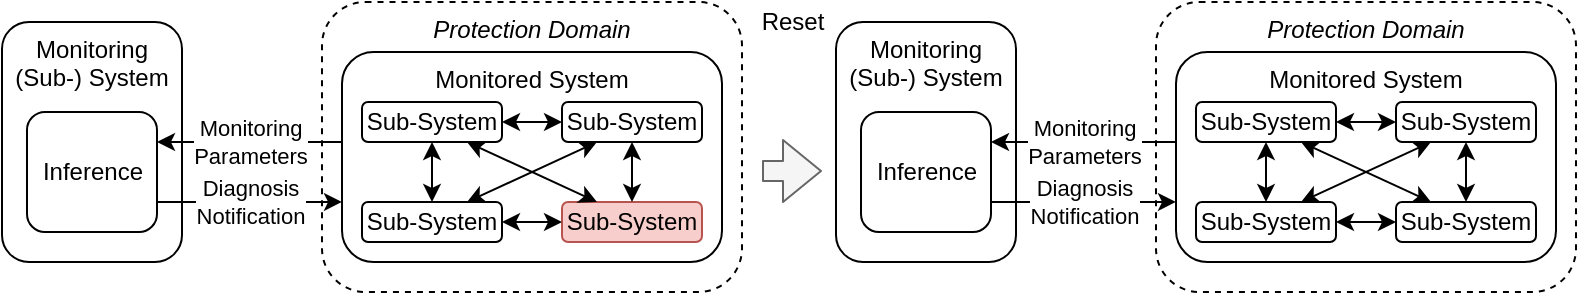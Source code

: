 <mxfile version="13.0.9" type="device"><diagram id="eI8qTv_xilG7WhjtvAVA" name="Page-1"><mxGraphModel dx="786" dy="491" grid="1" gridSize="10" guides="1" tooltips="1" connect="1" arrows="1" fold="1" page="1" pageScale="1" pageWidth="827" pageHeight="1169" math="0" shadow="0"><root><mxCell id="0"/><mxCell id="1" parent="0"/><mxCell id="GT_qpiZwt0h4dD1-v4e6-1" value="&lt;i&gt;Protection Domain&lt;/i&gt;" style="rounded=1;whiteSpace=wrap;html=1;dashed=1;verticalAlign=top;" parent="1" vertex="1"><mxGeometry x="200" y="110" width="210" height="145" as="geometry"/></mxCell><mxCell id="xZWoN5bpG_jSXDX9d5QY-1" value="Monitoring&lt;br&gt;(Sub-) System" style="rounded=1;whiteSpace=wrap;html=1;verticalAlign=top;" parent="1" vertex="1"><mxGeometry x="40" y="120" width="90" height="120" as="geometry"/></mxCell><mxCell id="xZWoN5bpG_jSXDX9d5QY-2" value="Monitored System" style="rounded=1;whiteSpace=wrap;html=1;verticalAlign=top;" parent="1" vertex="1"><mxGeometry x="210" y="135" width="190" height="105" as="geometry"/></mxCell><mxCell id="xZWoN5bpG_jSXDX9d5QY-5" value="Monitoring&lt;br&gt;Parameters" style="endArrow=none;startArrow=classic;html=1;exitX=1;exitY=0.25;exitDx=0;exitDy=0;endFill=0;entryX=0;entryY=0.429;entryDx=0;entryDy=0;entryPerimeter=0;" parent="1" source="_32_qKbUYgjXwCjlhU-l-3" target="xZWoN5bpG_jSXDX9d5QY-2" edge="1"><mxGeometry width="50" height="50" relative="1" as="geometry"><mxPoint x="110" y="270" as="sourcePoint"/><mxPoint x="180" y="150" as="targetPoint"/></mxGeometry></mxCell><mxCell id="_32_qKbUYgjXwCjlhU-l-3" value="Inference" style="rounded=1;whiteSpace=wrap;html=1;" parent="1" vertex="1"><mxGeometry x="52.5" y="165" width="65" height="60" as="geometry"/></mxCell><mxCell id="_32_qKbUYgjXwCjlhU-l-16" value="Diagnosis&lt;br&gt;Notification" style="endArrow=classic;html=1;entryX=0;entryY=0.695;entryDx=0;entryDy=0;entryPerimeter=0;" parent="1" edge="1"><mxGeometry width="50" height="50" relative="1" as="geometry"><mxPoint x="118" y="210" as="sourcePoint"/><mxPoint x="210" y="209.975" as="targetPoint"/></mxGeometry></mxCell><mxCell id="R-KsJYjM3sS9whfSYoPZ-1" value="Sub-System" style="rounded=1;whiteSpace=wrap;html=1;" vertex="1" parent="1"><mxGeometry x="220" y="160" width="70" height="20" as="geometry"/></mxCell><mxCell id="R-KsJYjM3sS9whfSYoPZ-2" value="Sub-System" style="rounded=1;whiteSpace=wrap;html=1;" vertex="1" parent="1"><mxGeometry x="320" y="160" width="70" height="20" as="geometry"/></mxCell><mxCell id="R-KsJYjM3sS9whfSYoPZ-3" value="Sub-System" style="rounded=1;whiteSpace=wrap;html=1;" vertex="1" parent="1"><mxGeometry x="220" y="210" width="70" height="20" as="geometry"/></mxCell><mxCell id="R-KsJYjM3sS9whfSYoPZ-4" value="Sub-System" style="rounded=1;whiteSpace=wrap;html=1;labelBackgroundColor=none;fillColor=#f8cecc;strokeColor=#b85450;" vertex="1" parent="1"><mxGeometry x="320" y="210" width="70" height="20" as="geometry"/></mxCell><mxCell id="R-KsJYjM3sS9whfSYoPZ-5" value="" style="endArrow=classic;startArrow=classic;html=1;entryX=0.5;entryY=1;entryDx=0;entryDy=0;exitX=0.5;exitY=0;exitDx=0;exitDy=0;" edge="1" parent="1" source="R-KsJYjM3sS9whfSYoPZ-3" target="R-KsJYjM3sS9whfSYoPZ-1"><mxGeometry width="50" height="50" relative="1" as="geometry"><mxPoint x="460" y="300" as="sourcePoint"/><mxPoint x="510" y="250" as="targetPoint"/></mxGeometry></mxCell><mxCell id="R-KsJYjM3sS9whfSYoPZ-6" value="" style="endArrow=classic;startArrow=classic;html=1;entryX=0.5;entryY=1;entryDx=0;entryDy=0;" edge="1" parent="1" source="R-KsJYjM3sS9whfSYoPZ-4" target="R-KsJYjM3sS9whfSYoPZ-2"><mxGeometry width="50" height="50" relative="1" as="geometry"><mxPoint x="255" y="250" as="sourcePoint"/><mxPoint x="255" y="200" as="targetPoint"/></mxGeometry></mxCell><mxCell id="R-KsJYjM3sS9whfSYoPZ-7" value="" style="endArrow=classic;startArrow=classic;html=1;exitX=0.75;exitY=0;exitDx=0;exitDy=0;entryX=0.25;entryY=1;entryDx=0;entryDy=0;" edge="1" parent="1" source="R-KsJYjM3sS9whfSYoPZ-3" target="R-KsJYjM3sS9whfSYoPZ-2"><mxGeometry width="50" height="50" relative="1" as="geometry"><mxPoint x="460" y="300" as="sourcePoint"/><mxPoint x="510" y="250" as="targetPoint"/></mxGeometry></mxCell><mxCell id="R-KsJYjM3sS9whfSYoPZ-8" value="" style="endArrow=classic;startArrow=classic;html=1;exitX=0.75;exitY=1;exitDx=0;exitDy=0;entryX=0.25;entryY=0;entryDx=0;entryDy=0;" edge="1" parent="1" source="R-KsJYjM3sS9whfSYoPZ-1" target="R-KsJYjM3sS9whfSYoPZ-4"><mxGeometry width="50" height="50" relative="1" as="geometry"><mxPoint x="460" y="300" as="sourcePoint"/><mxPoint x="510" y="250" as="targetPoint"/></mxGeometry></mxCell><mxCell id="R-KsJYjM3sS9whfSYoPZ-9" value="" style="endArrow=classic;startArrow=classic;html=1;exitX=1;exitY=0.5;exitDx=0;exitDy=0;entryX=0;entryY=0.5;entryDx=0;entryDy=0;" edge="1" parent="1" source="R-KsJYjM3sS9whfSYoPZ-3" target="R-KsJYjM3sS9whfSYoPZ-4"><mxGeometry width="50" height="50" relative="1" as="geometry"><mxPoint x="460" y="300" as="sourcePoint"/><mxPoint x="330" y="255" as="targetPoint"/></mxGeometry></mxCell><mxCell id="R-KsJYjM3sS9whfSYoPZ-10" value="" style="endArrow=classic;startArrow=classic;html=1;exitX=1;exitY=0.5;exitDx=0;exitDy=0;" edge="1" parent="1" source="R-KsJYjM3sS9whfSYoPZ-1" target="R-KsJYjM3sS9whfSYoPZ-2"><mxGeometry width="50" height="50" relative="1" as="geometry"><mxPoint x="460" y="300" as="sourcePoint"/><mxPoint x="510" y="250" as="targetPoint"/></mxGeometry></mxCell><mxCell id="R-KsJYjM3sS9whfSYoPZ-15" value="" style="shape=flexArrow;endArrow=classic;html=1;fillColor=#f5f5f5;strokeColor=#666666;" edge="1" parent="1"><mxGeometry width="50" height="50" relative="1" as="geometry"><mxPoint x="420" y="194.5" as="sourcePoint"/><mxPoint x="450" y="194.5" as="targetPoint"/></mxGeometry></mxCell><mxCell id="R-KsJYjM3sS9whfSYoPZ-16" value="&lt;i&gt;Protection Domain&lt;/i&gt;" style="rounded=1;whiteSpace=wrap;html=1;dashed=1;verticalAlign=top;" vertex="1" parent="1"><mxGeometry x="617" y="110" width="210" height="145" as="geometry"/></mxCell><mxCell id="R-KsJYjM3sS9whfSYoPZ-17" value="Monitoring&lt;br&gt;(Sub-) System" style="rounded=1;whiteSpace=wrap;html=1;verticalAlign=top;" vertex="1" parent="1"><mxGeometry x="457" y="120" width="90" height="120" as="geometry"/></mxCell><mxCell id="R-KsJYjM3sS9whfSYoPZ-18" value="Monitored System" style="rounded=1;whiteSpace=wrap;html=1;verticalAlign=top;" vertex="1" parent="1"><mxGeometry x="627" y="135" width="190" height="105" as="geometry"/></mxCell><mxCell id="R-KsJYjM3sS9whfSYoPZ-19" value="Monitoring&lt;br&gt;Parameters" style="endArrow=none;startArrow=classic;html=1;exitX=1;exitY=0.25;exitDx=0;exitDy=0;endFill=0;entryX=0;entryY=0.429;entryDx=0;entryDy=0;entryPerimeter=0;" edge="1" parent="1" source="R-KsJYjM3sS9whfSYoPZ-20" target="R-KsJYjM3sS9whfSYoPZ-18"><mxGeometry width="50" height="50" relative="1" as="geometry"><mxPoint x="527" y="270" as="sourcePoint"/><mxPoint x="597" y="150" as="targetPoint"/></mxGeometry></mxCell><mxCell id="R-KsJYjM3sS9whfSYoPZ-20" value="Inference" style="rounded=1;whiteSpace=wrap;html=1;" vertex="1" parent="1"><mxGeometry x="469.5" y="165" width="65" height="60" as="geometry"/></mxCell><mxCell id="R-KsJYjM3sS9whfSYoPZ-21" value="Diagnosis&lt;br&gt;Notification" style="endArrow=classic;html=1;entryX=0;entryY=0.695;entryDx=0;entryDy=0;entryPerimeter=0;" edge="1" parent="1"><mxGeometry width="50" height="50" relative="1" as="geometry"><mxPoint x="535" y="210" as="sourcePoint"/><mxPoint x="627" y="209.975" as="targetPoint"/></mxGeometry></mxCell><mxCell id="R-KsJYjM3sS9whfSYoPZ-22" value="Sub-System" style="rounded=1;whiteSpace=wrap;html=1;" vertex="1" parent="1"><mxGeometry x="637" y="160" width="70" height="20" as="geometry"/></mxCell><mxCell id="R-KsJYjM3sS9whfSYoPZ-23" value="Sub-System" style="rounded=1;whiteSpace=wrap;html=1;" vertex="1" parent="1"><mxGeometry x="737" y="160" width="70" height="20" as="geometry"/></mxCell><mxCell id="R-KsJYjM3sS9whfSYoPZ-24" value="Sub-System" style="rounded=1;whiteSpace=wrap;html=1;" vertex="1" parent="1"><mxGeometry x="637" y="210" width="70" height="20" as="geometry"/></mxCell><mxCell id="R-KsJYjM3sS9whfSYoPZ-25" value="Sub-System" style="rounded=1;whiteSpace=wrap;html=1;" vertex="1" parent="1"><mxGeometry x="737" y="210" width="70" height="20" as="geometry"/></mxCell><mxCell id="R-KsJYjM3sS9whfSYoPZ-26" value="" style="endArrow=classic;startArrow=classic;html=1;entryX=0.5;entryY=1;entryDx=0;entryDy=0;exitX=0.5;exitY=0;exitDx=0;exitDy=0;" edge="1" parent="1" source="R-KsJYjM3sS9whfSYoPZ-24" target="R-KsJYjM3sS9whfSYoPZ-22"><mxGeometry width="50" height="50" relative="1" as="geometry"><mxPoint x="877" y="300" as="sourcePoint"/><mxPoint x="927" y="250" as="targetPoint"/></mxGeometry></mxCell><mxCell id="R-KsJYjM3sS9whfSYoPZ-27" value="" style="endArrow=classic;startArrow=classic;html=1;entryX=0.5;entryY=1;entryDx=0;entryDy=0;" edge="1" parent="1" source="R-KsJYjM3sS9whfSYoPZ-25" target="R-KsJYjM3sS9whfSYoPZ-23"><mxGeometry width="50" height="50" relative="1" as="geometry"><mxPoint x="672" y="250" as="sourcePoint"/><mxPoint x="672" y="200" as="targetPoint"/></mxGeometry></mxCell><mxCell id="R-KsJYjM3sS9whfSYoPZ-28" value="" style="endArrow=classic;startArrow=classic;html=1;exitX=0.75;exitY=0;exitDx=0;exitDy=0;entryX=0.25;entryY=1;entryDx=0;entryDy=0;" edge="1" parent="1" source="R-KsJYjM3sS9whfSYoPZ-24" target="R-KsJYjM3sS9whfSYoPZ-23"><mxGeometry width="50" height="50" relative="1" as="geometry"><mxPoint x="877" y="300" as="sourcePoint"/><mxPoint x="927" y="250" as="targetPoint"/></mxGeometry></mxCell><mxCell id="R-KsJYjM3sS9whfSYoPZ-29" value="" style="endArrow=classic;startArrow=classic;html=1;exitX=0.75;exitY=1;exitDx=0;exitDy=0;entryX=0.25;entryY=0;entryDx=0;entryDy=0;" edge="1" parent="1" source="R-KsJYjM3sS9whfSYoPZ-22" target="R-KsJYjM3sS9whfSYoPZ-25"><mxGeometry width="50" height="50" relative="1" as="geometry"><mxPoint x="877" y="300" as="sourcePoint"/><mxPoint x="927" y="250" as="targetPoint"/></mxGeometry></mxCell><mxCell id="R-KsJYjM3sS9whfSYoPZ-30" value="" style="endArrow=classic;startArrow=classic;html=1;exitX=1;exitY=0.5;exitDx=0;exitDy=0;entryX=0;entryY=0.5;entryDx=0;entryDy=0;" edge="1" parent="1" source="R-KsJYjM3sS9whfSYoPZ-24" target="R-KsJYjM3sS9whfSYoPZ-25"><mxGeometry width="50" height="50" relative="1" as="geometry"><mxPoint x="877" y="300" as="sourcePoint"/><mxPoint x="747" y="255" as="targetPoint"/></mxGeometry></mxCell><mxCell id="R-KsJYjM3sS9whfSYoPZ-31" value="" style="endArrow=classic;startArrow=classic;html=1;exitX=1;exitY=0.5;exitDx=0;exitDy=0;" edge="1" parent="1" source="R-KsJYjM3sS9whfSYoPZ-22" target="R-KsJYjM3sS9whfSYoPZ-23"><mxGeometry width="50" height="50" relative="1" as="geometry"><mxPoint x="877" y="300" as="sourcePoint"/><mxPoint x="927" y="250" as="targetPoint"/></mxGeometry></mxCell><mxCell id="R-KsJYjM3sS9whfSYoPZ-34" value="" style="shape=image;html=1;verticalAlign=top;verticalLabelPosition=bottom;labelBackgroundColor=#ffffff;imageAspect=0;aspect=fixed;image=https://cdn2.iconfinder.com/data/icons/font-awesome/1792/flash-128.png;dashed=1;" vertex="1" parent="1"><mxGeometry x="415" y="126" width="40" height="40" as="geometry"/></mxCell><mxCell id="R-KsJYjM3sS9whfSYoPZ-35" value="Reset" style="text;html=1;align=center;verticalAlign=middle;resizable=0;points=[];autosize=1;" vertex="1" parent="1"><mxGeometry x="410" y="110" width="50" height="20" as="geometry"/></mxCell></root></mxGraphModel></diagram></mxfile>